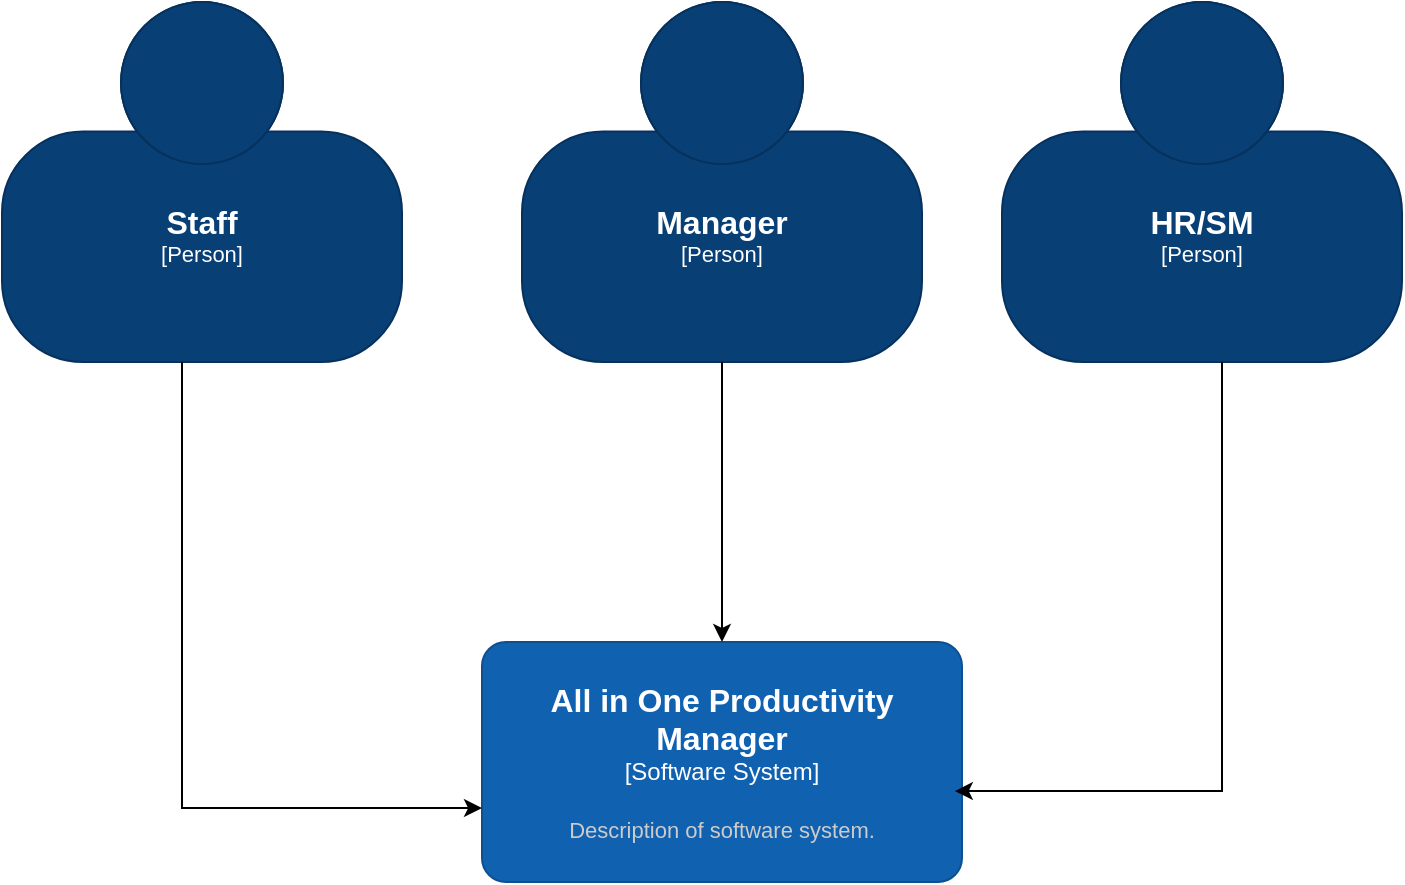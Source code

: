 <mxfile pages="4">
    <diagram name="C1" id="1kO1n4XHI3x9-JZBDe0e">
        <mxGraphModel dx="654" dy="1699" grid="1" gridSize="10" guides="1" tooltips="1" connect="1" arrows="1" fold="1" page="1" pageScale="1" pageWidth="850" pageHeight="1100" math="0" shadow="0">
            <root>
                <mxCell id="0"/>
                <mxCell id="1" parent="0"/>
                <object placeholders="1" c4Name="Staff" c4Type="Person" c4Description="" label="&lt;font style=&quot;font-size: 16px&quot;&gt;&lt;b&gt;%c4Name%&lt;/b&gt;&lt;/font&gt;&lt;div&gt;[%c4Type%]&lt;/div&gt;&lt;br&gt;&lt;div&gt;&lt;font style=&quot;font-size: 11px&quot;&gt;&lt;font color=&quot;#cccccc&quot;&gt;%c4Description%&lt;/font&gt;&lt;/div&gt;" id="ts4x2mjreIQKQpaXp_F7-2">
                    <mxCell style="html=1;fontSize=11;dashed=0;whiteSpace=wrap;fillColor=#083F75;strokeColor=#06315C;fontColor=#ffffff;shape=mxgraph.c4.person2;align=center;metaEdit=1;points=[[0.5,0,0],[1,0.5,0],[1,0.75,0],[0.75,1,0],[0.5,1,0],[0.25,1,0],[0,0.75,0],[0,0.5,0]];resizable=0;" parent="1" vertex="1">
                        <mxGeometry x="60" y="-20" width="200" height="180" as="geometry"/>
                    </mxCell>
                </object>
                <object placeholders="1" c4Name="Manager" c4Type="Person" c4Description="" label="&lt;font style=&quot;font-size: 16px&quot;&gt;&lt;b&gt;%c4Name%&lt;/b&gt;&lt;/font&gt;&lt;div&gt;[%c4Type%]&lt;/div&gt;&lt;br&gt;&lt;div&gt;&lt;font style=&quot;font-size: 11px&quot;&gt;&lt;font color=&quot;#cccccc&quot;&gt;%c4Description%&lt;/font&gt;&lt;/div&gt;" id="ts4x2mjreIQKQpaXp_F7-3">
                    <mxCell style="html=1;fontSize=11;dashed=0;whiteSpace=wrap;fillColor=#083F75;strokeColor=#06315C;fontColor=#ffffff;shape=mxgraph.c4.person2;align=center;metaEdit=1;points=[[0.5,0,0],[1,0.5,0],[1,0.75,0],[0.75,1,0],[0.5,1,0],[0.25,1,0],[0,0.75,0],[0,0.5,0]];resizable=0;" parent="1" vertex="1">
                        <mxGeometry x="320" y="-20" width="200" height="180" as="geometry"/>
                    </mxCell>
                </object>
                <object placeholders="1" c4Name="HR/SM" c4Type="Person" c4Description="" label="&lt;font style=&quot;font-size: 16px&quot;&gt;&lt;b&gt;%c4Name%&lt;/b&gt;&lt;/font&gt;&lt;div&gt;[%c4Type%]&lt;/div&gt;&lt;br&gt;&lt;div&gt;&lt;font style=&quot;font-size: 11px&quot;&gt;&lt;font color=&quot;#cccccc&quot;&gt;%c4Description%&lt;/font&gt;&lt;/div&gt;" id="ts4x2mjreIQKQpaXp_F7-4">
                    <mxCell style="html=1;fontSize=11;dashed=0;whiteSpace=wrap;fillColor=#083F75;strokeColor=#06315C;fontColor=#ffffff;shape=mxgraph.c4.person2;align=center;metaEdit=1;points=[[0.5,0,0],[1,0.5,0],[1,0.75,0],[0.75,1,0],[0.5,1,0],[0.25,1,0],[0,0.75,0],[0,0.5,0]];resizable=0;" parent="1" vertex="1">
                        <mxGeometry x="560" y="-20" width="200" height="180" as="geometry"/>
                    </mxCell>
                </object>
                <object placeholders="1" c4Name="All in One Productivity Manager" c4Type="Software System" c4Description="Description of software system." label="&lt;font style=&quot;font-size: 16px&quot;&gt;&lt;b&gt;%c4Name%&lt;/b&gt;&lt;/font&gt;&lt;div&gt;[%c4Type%]&lt;/div&gt;&lt;br&gt;&lt;div&gt;&lt;font style=&quot;font-size: 11px&quot;&gt;&lt;font color=&quot;#cccccc&quot;&gt;%c4Description%&lt;/font&gt;&lt;/div&gt;" id="ts4x2mjreIQKQpaXp_F7-5">
                    <mxCell style="rounded=1;whiteSpace=wrap;html=1;labelBackgroundColor=none;fillColor=#1061B0;fontColor=#ffffff;align=center;arcSize=10;strokeColor=#0D5091;metaEdit=1;resizable=0;points=[[0.25,0,0],[0.5,0,0],[0.75,0,0],[1,0.25,0],[1,0.5,0],[1,0.75,0],[0.75,1,0],[0.5,1,0],[0.25,1,0],[0,0.75,0],[0,0.5,0],[0,0.25,0]];" parent="1" vertex="1">
                        <mxGeometry x="300" y="300" width="240" height="120" as="geometry"/>
                    </mxCell>
                </object>
                <mxCell id="ts4x2mjreIQKQpaXp_F7-6" style="edgeStyle=orthogonalEdgeStyle;rounded=0;orthogonalLoop=1;jettySize=auto;html=1;entryX=0;entryY=0.692;entryDx=0;entryDy=0;entryPerimeter=0;" parent="1" source="ts4x2mjreIQKQpaXp_F7-2" target="ts4x2mjreIQKQpaXp_F7-5" edge="1">
                    <mxGeometry relative="1" as="geometry">
                        <Array as="points">
                            <mxPoint x="150" y="383"/>
                        </Array>
                    </mxGeometry>
                </mxCell>
                <mxCell id="ts4x2mjreIQKQpaXp_F7-7" style="edgeStyle=orthogonalEdgeStyle;rounded=0;orthogonalLoop=1;jettySize=auto;html=1;" parent="1" source="ts4x2mjreIQKQpaXp_F7-3" target="ts4x2mjreIQKQpaXp_F7-5" edge="1">
                    <mxGeometry relative="1" as="geometry">
                        <mxPoint x="380" y="300" as="targetPoint"/>
                        <Array as="points"/>
                    </mxGeometry>
                </mxCell>
                <mxCell id="ts4x2mjreIQKQpaXp_F7-8" style="edgeStyle=orthogonalEdgeStyle;rounded=0;orthogonalLoop=1;jettySize=auto;html=1;entryX=0.985;entryY=0.621;entryDx=0;entryDy=0;entryPerimeter=0;" parent="1" source="ts4x2mjreIQKQpaXp_F7-4" target="ts4x2mjreIQKQpaXp_F7-5" edge="1">
                    <mxGeometry relative="1" as="geometry">
                        <Array as="points">
                            <mxPoint x="670" y="375"/>
                        </Array>
                    </mxGeometry>
                </mxCell>
            </root>
        </mxGraphModel>
    </diagram>
    <diagram name="C2" id="KggeZNNUEu08131ieWpc">
        <mxGraphModel dx="654" dy="1699" grid="1" gridSize="10" guides="1" tooltips="1" connect="1" arrows="1" fold="1" page="1" pageScale="1" pageWidth="850" pageHeight="1100" math="0" shadow="0">
            <root>
                <mxCell id="PLRATV5Rzk4R754eDh1R-0"/>
                <mxCell id="PLRATV5Rzk4R754eDh1R-1" parent="PLRATV5Rzk4R754eDh1R-0"/>
                <object placeholders="1" c4Name="Staff" c4Type="Person" c4Description="" label="&lt;font style=&quot;font-size: 16px&quot;&gt;&lt;b&gt;%c4Name%&lt;/b&gt;&lt;/font&gt;&lt;div&gt;[%c4Type%]&lt;/div&gt;&lt;br&gt;&lt;div&gt;&lt;font style=&quot;font-size: 11px&quot;&gt;&lt;font color=&quot;#cccccc&quot;&gt;%c4Description%&lt;/font&gt;&lt;/div&gt;" id="PLRATV5Rzk4R754eDh1R-2">
                    <mxCell style="html=1;fontSize=11;dashed=0;whiteSpace=wrap;fillColor=#083F75;strokeColor=#06315C;fontColor=#ffffff;shape=mxgraph.c4.person2;align=center;metaEdit=1;points=[[0.5,0,0],[1,0.5,0],[1,0.75,0],[0.75,1,0],[0.5,1,0],[0.25,1,0],[0,0.75,0],[0,0.5,0]];resizable=0;" parent="PLRATV5Rzk4R754eDh1R-1" vertex="1">
                        <mxGeometry x="60" y="-20" width="200" height="180" as="geometry"/>
                    </mxCell>
                </object>
                <object placeholders="1" c4Name="Manager" c4Type="Person" c4Description="" label="&lt;font style=&quot;font-size: 16px&quot;&gt;&lt;b&gt;%c4Name%&lt;/b&gt;&lt;/font&gt;&lt;div&gt;[%c4Type%]&lt;/div&gt;&lt;br&gt;&lt;div&gt;&lt;font style=&quot;font-size: 11px&quot;&gt;&lt;font color=&quot;#cccccc&quot;&gt;%c4Description%&lt;/font&gt;&lt;/div&gt;" id="PLRATV5Rzk4R754eDh1R-3">
                    <mxCell style="html=1;fontSize=11;dashed=0;whiteSpace=wrap;fillColor=#083F75;strokeColor=#06315C;fontColor=#ffffff;shape=mxgraph.c4.person2;align=center;metaEdit=1;points=[[0.5,0,0],[1,0.5,0],[1,0.75,0],[0.75,1,0],[0.5,1,0],[0.25,1,0],[0,0.75,0],[0,0.5,0]];resizable=0;" parent="PLRATV5Rzk4R754eDh1R-1" vertex="1">
                        <mxGeometry x="320" y="-20" width="200" height="180" as="geometry"/>
                    </mxCell>
                </object>
                <object placeholders="1" c4Name="HR/SM" c4Type="Person" c4Description="" label="&lt;font style=&quot;font-size: 16px&quot;&gt;&lt;b&gt;%c4Name%&lt;/b&gt;&lt;/font&gt;&lt;div&gt;[%c4Type%]&lt;/div&gt;&lt;br&gt;&lt;div&gt;&lt;font style=&quot;font-size: 11px&quot;&gt;&lt;font color=&quot;#cccccc&quot;&gt;%c4Description%&lt;/font&gt;&lt;/div&gt;" id="PLRATV5Rzk4R754eDh1R-4">
                    <mxCell style="html=1;fontSize=11;dashed=0;whiteSpace=wrap;fillColor=#083F75;strokeColor=#06315C;fontColor=#ffffff;shape=mxgraph.c4.person2;align=center;metaEdit=1;points=[[0.5,0,0],[1,0.5,0],[1,0.75,0],[0.75,1,0],[0.5,1,0],[0.25,1,0],[0,0.75,0],[0,0.5,0]];resizable=0;" parent="PLRATV5Rzk4R754eDh1R-1" vertex="1">
                        <mxGeometry x="560" y="-20" width="200" height="180" as="geometry"/>
                    </mxCell>
                </object>
                <mxCell id="PLRATV5Rzk4R754eDh1R-6" style="edgeStyle=orthogonalEdgeStyle;rounded=0;orthogonalLoop=1;jettySize=auto;html=1;entryX=0;entryY=0.692;entryDx=0;entryDy=0;entryPerimeter=0;" parent="PLRATV5Rzk4R754eDh1R-1" source="PLRATV5Rzk4R754eDh1R-2" edge="1">
                    <mxGeometry relative="1" as="geometry">
                        <mxPoint x="300" y="383.04" as="targetPoint"/>
                        <Array as="points">
                            <mxPoint x="150" y="383"/>
                        </Array>
                    </mxGeometry>
                </mxCell>
                <mxCell id="PLRATV5Rzk4R754eDh1R-7" style="edgeStyle=orthogonalEdgeStyle;rounded=0;orthogonalLoop=1;jettySize=auto;html=1;" parent="PLRATV5Rzk4R754eDh1R-1" source="PLRATV5Rzk4R754eDh1R-3" edge="1">
                    <mxGeometry relative="1" as="geometry">
                        <mxPoint x="420" y="300" as="targetPoint"/>
                        <Array as="points"/>
                    </mxGeometry>
                </mxCell>
                <mxCell id="PLRATV5Rzk4R754eDh1R-8" style="edgeStyle=orthogonalEdgeStyle;rounded=0;orthogonalLoop=1;jettySize=auto;html=1;entryX=0.985;entryY=0.621;entryDx=0;entryDy=0;entryPerimeter=0;" parent="PLRATV5Rzk4R754eDh1R-1" source="PLRATV5Rzk4R754eDh1R-4" edge="1">
                    <mxGeometry relative="1" as="geometry">
                        <mxPoint x="536.4" y="374.52" as="targetPoint"/>
                        <Array as="points">
                            <mxPoint x="670" y="375"/>
                        </Array>
                    </mxGeometry>
                </mxCell>
                <object placeholders="1" c4Name="System name" c4Type="SystemScopeBoundary" c4Application="Software System" label="&lt;font style=&quot;font-size: 16px&quot;&gt;&lt;b&gt;&lt;div style=&quot;text-align: left&quot;&gt;%c4Name%&lt;/div&gt;&lt;/b&gt;&lt;/font&gt;&lt;div style=&quot;text-align: left&quot;&gt;[%c4Application%]&lt;/div&gt;" id="ZKzMsOOk58wglojhitJu-0">
                    <mxCell style="rounded=1;fontSize=11;whiteSpace=wrap;html=1;dashed=1;arcSize=20;fillColor=none;strokeColor=#666666;fontColor=#333333;labelBackgroundColor=none;align=left;verticalAlign=bottom;labelBorderColor=none;spacingTop=0;spacing=10;dashPattern=8 4;metaEdit=1;rotatable=0;perimeter=rectanglePerimeter;noLabel=0;labelPadding=0;allowArrows=0;connectable=0;expand=0;recursiveResize=0;editable=1;pointerEvents=0;absoluteArcSize=1;points=[[0.25,0,0],[0.5,0,0],[0.75,0,0],[1,0.25,0],[1,0.5,0],[1,0.75,0],[0.75,1,0],[0.5,1,0],[0.25,1,0],[0,0.75,0],[0,0.5,0],[0,0.25,0]];" parent="PLRATV5Rzk4R754eDh1R-1" vertex="1">
                        <mxGeometry x="70" y="210" width="740" height="560" as="geometry"/>
                    </mxCell>
                </object>
                <mxCell id="ZKzMsOOk58wglojhitJu-8" style="edgeStyle=orthogonalEdgeStyle;rounded=0;orthogonalLoop=1;jettySize=auto;html=1;" parent="PLRATV5Rzk4R754eDh1R-1" source="ZKzMsOOk58wglojhitJu-1" target="ZKzMsOOk58wglojhitJu-3" edge="1">
                    <mxGeometry relative="1" as="geometry"/>
                </mxCell>
                <object placeholders="1" c4Name="Frontend App" c4Type="Container" c4Technology="Vue, Vite, HTML, JS" c4Description="Description of container role/responsibility." label="&lt;font style=&quot;font-size: 16px&quot;&gt;&lt;b&gt;%c4Name%&lt;/b&gt;&lt;/font&gt;&lt;div&gt;[%c4Type%: %c4Technology%]&lt;/div&gt;&lt;br&gt;&lt;div&gt;&lt;font style=&quot;font-size: 11px&quot;&gt;&lt;font color=&quot;#E6E6E6&quot;&gt;%c4Description%&lt;/font&gt;&lt;/div&gt;" id="ZKzMsOOk58wglojhitJu-1">
                    <mxCell style="rounded=1;whiteSpace=wrap;html=1;fontSize=11;labelBackgroundColor=none;fillColor=#23A2D9;fontColor=#ffffff;align=center;arcSize=10;strokeColor=#0E7DAD;metaEdit=1;resizable=0;points=[[0.25,0,0],[0.5,0,0],[0.75,0,0],[1,0.25,0],[1,0.5,0],[1,0.75,0],[0.75,1,0],[0.5,1,0],[0.25,1,0],[0,0.75,0],[0,0.5,0],[0,0.25,0]];" parent="PLRATV5Rzk4R754eDh1R-1" vertex="1">
                        <mxGeometry x="300" y="300" width="240" height="120" as="geometry"/>
                    </mxCell>
                </object>
                <object placeholders="1" c4Name="Database" c4Type="Container" c4Technology="MySQL" c4Description="Description of storage type container role/responsibility." label="&lt;font style=&quot;font-size: 16px&quot;&gt;&lt;b&gt;%c4Name%&lt;/b&gt;&lt;/font&gt;&lt;div&gt;[%c4Type%:&amp;nbsp;%c4Technology%]&lt;/div&gt;&lt;br&gt;&lt;div&gt;&lt;font style=&quot;font-size: 11px&quot;&gt;&lt;font color=&quot;#E6E6E6&quot;&gt;%c4Description%&lt;/font&gt;&lt;/div&gt;" id="ZKzMsOOk58wglojhitJu-2">
                    <mxCell style="shape=cylinder3;size=15;whiteSpace=wrap;html=1;boundedLbl=1;rounded=0;labelBackgroundColor=none;fillColor=#23A2D9;fontSize=12;fontColor=#ffffff;align=center;strokeColor=#0E7DAD;metaEdit=1;points=[[0.5,0,0],[1,0.25,0],[1,0.5,0],[1,0.75,0],[0.5,1,0],[0,0.75,0],[0,0.5,0],[0,0.25,0]];resizable=0;" parent="PLRATV5Rzk4R754eDh1R-1" vertex="1">
                        <mxGeometry x="100" y="560" width="240" height="120" as="geometry"/>
                    </mxCell>
                </object>
                <object placeholders="1" c4Name="API Application" c4Type="Container" c4Technology="Python, Flask" c4Description="Description of container role/responsibility." label="&lt;font style=&quot;font-size: 16px&quot;&gt;&lt;b&gt;%c4Name%&lt;/b&gt;&lt;/font&gt;&lt;div&gt;[%c4Type%: %c4Technology%]&lt;/div&gt;&lt;br&gt;&lt;div&gt;&lt;font style=&quot;font-size: 11px&quot;&gt;&lt;font color=&quot;#E6E6E6&quot;&gt;%c4Description%&lt;/font&gt;&lt;/div&gt;" id="ZKzMsOOk58wglojhitJu-3">
                    <mxCell style="rounded=1;whiteSpace=wrap;html=1;fontSize=11;labelBackgroundColor=none;fillColor=#23A2D9;fontColor=#ffffff;align=center;arcSize=10;strokeColor=#0E7DAD;metaEdit=1;resizable=0;points=[[0.25,0,0],[0.5,0,0],[0.75,0,0],[1,0.25,0],[1,0.5,0],[1,0.75,0],[0.75,1,0],[0.5,1,0],[0.25,1,0],[0,0.75,0],[0,0.5,0],[0,0.25,0]];" parent="PLRATV5Rzk4R754eDh1R-1" vertex="1">
                        <mxGeometry x="480" y="560" width="240" height="120" as="geometry"/>
                    </mxCell>
                </object>
                <object placeholders="1" c4Type="Relationship" c4Technology="SQLAlchemy" c4Description="Read/Write" label="&lt;div style=&quot;text-align: left&quot;&gt;&lt;div style=&quot;text-align: center&quot;&gt;&lt;b&gt;%c4Description%&lt;/b&gt;&lt;/div&gt;&lt;div style=&quot;text-align: center&quot;&gt;[%c4Technology%]&lt;/div&gt;&lt;/div&gt;" id="ZKzMsOOk58wglojhitJu-7">
                    <mxCell style="endArrow=blockThin;html=1;fontSize=10;fontColor=#404040;strokeWidth=1;endFill=1;strokeColor=#828282;elbow=vertical;metaEdit=1;endSize=14;startSize=14;jumpStyle=arc;jumpSize=16;rounded=0;edgeStyle=orthogonalEdgeStyle;entryX=1;entryY=0.5;entryDx=0;entryDy=0;entryPerimeter=0;" parent="PLRATV5Rzk4R754eDh1R-1" target="ZKzMsOOk58wglojhitJu-2" edge="1">
                        <mxGeometry width="240" relative="1" as="geometry">
                            <mxPoint x="480" y="620" as="sourcePoint"/>
                            <mxPoint x="620" y="550" as="targetPoint"/>
                        </mxGeometry>
                    </mxCell>
                </object>
            </root>
        </mxGraphModel>
    </diagram>
    <diagram name="C3" id="oNI1VVtx4A-qQiB5wLXo">
        <mxGraphModel dx="654" dy="599" grid="1" gridSize="10" guides="1" tooltips="1" connect="1" arrows="1" fold="1" page="1" pageScale="1" pageWidth="850" pageHeight="1100" math="0" shadow="0">
            <root>
                <mxCell id="-1G0yldOFwjPjs6Vfbr0-0"/>
                <mxCell id="-1G0yldOFwjPjs6Vfbr0-1" parent="-1G0yldOFwjPjs6Vfbr0-0"/>
                <mxCell id="-1G0yldOFwjPjs6Vfbr0-9" style="edgeStyle=orthogonalEdgeStyle;rounded=0;orthogonalLoop=1;jettySize=auto;html=1;exitX=0.375;exitY=1;exitDx=0;exitDy=0;exitPerimeter=0;" parent="-1G0yldOFwjPjs6Vfbr0-1" source="-1G0yldOFwjPjs6Vfbr0-10" edge="1">
                    <mxGeometry relative="1" as="geometry">
                        <mxPoint x="204" y="80" as="sourcePoint"/>
                        <mxPoint x="259" y="400" as="targetPoint"/>
                        <Array as="points">
                            <mxPoint x="350" y="240"/>
                            <mxPoint x="259" y="240"/>
                        </Array>
                    </mxGeometry>
                </mxCell>
                <mxCell id="kT0jrOes36hInc8Sy4vP-3" style="edgeStyle=orthogonalEdgeStyle;rounded=0;orthogonalLoop=1;jettySize=auto;html=1;" parent="-1G0yldOFwjPjs6Vfbr0-1" source="-1G0yldOFwjPjs6Vfbr0-10" target="kT0jrOes36hInc8Sy4vP-2" edge="1">
                    <mxGeometry relative="1" as="geometry"/>
                </mxCell>
                <object placeholders="1" c4Name="Frontend App" c4Type="Container" c4Technology="Vue, Vite, HTML, JS" c4Description="Description of container role/responsibility." label="&lt;font style=&quot;font-size: 16px&quot;&gt;&lt;b&gt;%c4Name%&lt;/b&gt;&lt;/font&gt;&lt;div&gt;[%c4Type%: %c4Technology%]&lt;/div&gt;&lt;br&gt;&lt;div&gt;&lt;font style=&quot;font-size: 11px&quot;&gt;&lt;font color=&quot;#E6E6E6&quot;&gt;%c4Description%&lt;/font&gt;&lt;/div&gt;" id="-1G0yldOFwjPjs6Vfbr0-10">
                    <mxCell style="rounded=1;whiteSpace=wrap;html=1;fontSize=11;labelBackgroundColor=none;fillColor=#23A2D9;fontColor=#ffffff;align=center;arcSize=10;strokeColor=#0E7DAD;metaEdit=1;resizable=0;points=[[0.25,0,0],[0.5,0,0],[0.75,0,0],[1,0.25,0],[1,0.5,0],[1,0.75,0],[0.75,1,0],[0.5,1,0],[0.25,1,0],[0,0.75,0],[0,0.5,0],[0,0.25,0]];" parent="-1G0yldOFwjPjs6Vfbr0-1" vertex="1">
                        <mxGeometry x="260" y="20" width="240" height="120" as="geometry"/>
                    </mxCell>
                </object>
                <object placeholders="1" c4Name="Database" c4Type="Container" c4Technology="MySQL" c4Description="Description of storage type container role/responsibility." label="&lt;font style=&quot;font-size: 16px&quot;&gt;&lt;b&gt;%c4Name%&lt;/b&gt;&lt;/font&gt;&lt;div&gt;[%c4Type%:&amp;nbsp;%c4Technology%]&lt;/div&gt;&lt;br&gt;&lt;div&gt;&lt;font style=&quot;font-size: 11px&quot;&gt;&lt;font color=&quot;#E6E6E6&quot;&gt;%c4Description%&lt;/font&gt;&lt;/div&gt;" id="-1G0yldOFwjPjs6Vfbr0-11">
                    <mxCell style="shape=cylinder3;size=15;whiteSpace=wrap;html=1;boundedLbl=1;rounded=0;labelBackgroundColor=none;fillColor=#23A2D9;fontSize=12;fontColor=#ffffff;align=center;strokeColor=#0E7DAD;metaEdit=1;points=[[0.5,0,0],[1,0.25,0],[1,0.5,0],[1,0.75,0],[0.5,1,0],[0,0.75,0],[0,0.5,0],[0,0.25,0]];resizable=0;" parent="-1G0yldOFwjPjs6Vfbr0-1" vertex="1">
                        <mxGeometry x="60" y="830" width="240" height="120" as="geometry"/>
                    </mxCell>
                </object>
                <object placeholders="1" c4Type="Relationship" c4Technology="SQLAlchemy" c4Description="Read/Write" label="&lt;div style=&quot;text-align: left&quot;&gt;&lt;div style=&quot;text-align: center&quot;&gt;&lt;b&gt;%c4Description%&lt;/b&gt;&lt;/div&gt;&lt;div style=&quot;text-align: center&quot;&gt;[%c4Technology%]&lt;/div&gt;&lt;/div&gt;" id="-1G0yldOFwjPjs6Vfbr0-13">
                    <mxCell style="endArrow=blockThin;html=1;fontSize=10;fontColor=#404040;strokeWidth=1;endFill=1;strokeColor=#828282;elbow=vertical;metaEdit=1;endSize=14;startSize=14;jumpStyle=arc;jumpSize=16;rounded=0;edgeStyle=orthogonalEdgeStyle;entryX=1;entryY=0.5;entryDx=0;entryDy=0;entryPerimeter=0;exitX=0.625;exitY=1;exitDx=0;exitDy=0;exitPerimeter=0;" parent="-1G0yldOFwjPjs6Vfbr0-1" source="kT0jrOes36hInc8Sy4vP-1" target="-1G0yldOFwjPjs6Vfbr0-11" edge="1">
                        <mxGeometry width="240" relative="1" as="geometry">
                            <mxPoint x="435" y="580" as="sourcePoint"/>
                            <mxPoint x="620" y="550" as="targetPoint"/>
                        </mxGeometry>
                    </mxCell>
                </object>
                <object placeholders="1" c4Name="Container name" c4Type="ContainerScopeBoundary" c4Application="Container" label="&lt;font style=&quot;font-size: 16px&quot;&gt;&lt;b&gt;&lt;div style=&quot;text-align: left&quot;&gt;%c4Name%&lt;/div&gt;&lt;/b&gt;&lt;/font&gt;&lt;div style=&quot;text-align: left&quot;&gt;[%c4Application%]&lt;/div&gt;" id="kT0jrOes36hInc8Sy4vP-0">
                    <mxCell style="rounded=1;fontSize=11;whiteSpace=wrap;html=1;dashed=1;arcSize=20;fillColor=none;strokeColor=#666666;fontColor=#333333;labelBackgroundColor=none;align=left;verticalAlign=bottom;labelBorderColor=none;spacingTop=0;spacing=10;dashPattern=8 4;metaEdit=1;rotatable=0;perimeter=rectanglePerimeter;noLabel=0;labelPadding=0;allowArrows=0;connectable=0;expand=0;recursiveResize=0;editable=1;pointerEvents=0;absoluteArcSize=1;points=[[0.25,0,0],[0.5,0,0],[0.75,0,0],[1,0.25,0],[1,0.5,0],[1,0.75,0],[0.75,1,0],[0.5,1,0],[0.25,1,0],[0,0.75,0],[0,0.5,0],[0,0.25,0]];" parent="-1G0yldOFwjPjs6Vfbr0-1" vertex="1">
                        <mxGeometry x="60" y="250" width="750" height="510" as="geometry"/>
                    </mxCell>
                </object>
                <object placeholders="1" c4Name="Login MS" c4Type="Component" c4Technology="Flask" c4Description="Description of component role/responsibility." label="&lt;font style=&quot;font-size: 16px&quot;&gt;&lt;b&gt;%c4Name%&lt;/b&gt;&lt;/font&gt;&lt;div&gt;[%c4Type%: %c4Technology%]&lt;/div&gt;&lt;br&gt;&lt;div&gt;&lt;font style=&quot;font-size: 11px&quot;&gt;%c4Description%&lt;/font&gt;&lt;/div&gt;" id="kT0jrOes36hInc8Sy4vP-1">
                    <mxCell style="rounded=1;whiteSpace=wrap;html=1;labelBackgroundColor=none;fillColor=#63BEF2;fontColor=#ffffff;align=center;arcSize=6;strokeColor=#2086C9;metaEdit=1;resizable=0;points=[[0.25,0,0],[0.5,0,0],[0.75,0,0],[1,0.25,0],[1,0.5,0],[1,0.75,0],[0.75,1,0],[0.5,1,0],[0.25,1,0],[0,0.75,0],[0,0.5,0],[0,0.25,0]];" parent="-1G0yldOFwjPjs6Vfbr0-1" vertex="1">
                        <mxGeometry x="140" y="400" width="240" height="120" as="geometry"/>
                    </mxCell>
                </object>
                <object placeholders="1" c4Name="Task MS" c4Type="Component" c4Technology="Flask" c4Description="Description of component role/responsibility." label="&lt;font style=&quot;font-size: 16px&quot;&gt;&lt;b&gt;%c4Name%&lt;/b&gt;&lt;/font&gt;&lt;div&gt;[%c4Type%: %c4Technology%]&lt;/div&gt;&lt;br&gt;&lt;div&gt;&lt;font style=&quot;font-size: 11px&quot;&gt;%c4Description%&lt;/font&gt;&lt;/div&gt;" id="kT0jrOes36hInc8Sy4vP-2">
                    <mxCell style="rounded=1;whiteSpace=wrap;html=1;labelBackgroundColor=none;fillColor=#63BEF2;fontColor=#ffffff;align=center;arcSize=6;strokeColor=#2086C9;metaEdit=1;resizable=0;points=[[0.25,0,0],[0.5,0,0],[0.75,0,0],[1,0.25,0],[1,0.5,0],[1,0.75,0],[0.75,1,0],[0.5,1,0],[0.25,1,0],[0,0.75,0],[0,0.5,0],[0,0.25,0]];" parent="-1G0yldOFwjPjs6Vfbr0-1" vertex="1">
                        <mxGeometry x="470" y="400" width="240" height="120" as="geometry"/>
                    </mxCell>
                </object>
                <mxCell id="kT0jrOes36hInc8Sy4vP-4" style="edgeStyle=orthogonalEdgeStyle;rounded=0;orthogonalLoop=1;jettySize=auto;html=1;entryX=1;entryY=0.75;entryDx=0;entryDy=0;entryPerimeter=0;" parent="-1G0yldOFwjPjs6Vfbr0-1" source="kT0jrOes36hInc8Sy4vP-2" target="-1G0yldOFwjPjs6Vfbr0-11" edge="1">
                    <mxGeometry relative="1" as="geometry">
                        <Array as="points">
                            <mxPoint x="590" y="920"/>
                        </Array>
                    </mxGeometry>
                </mxCell>
            </root>
        </mxGraphModel>
    </diagram>
    <diagram id="x0RlCEOHN7wlO9e-_rh2" name="C4">
        <mxGraphModel dx="350" dy="599" grid="1" gridSize="10" guides="1" tooltips="1" connect="1" arrows="1" fold="1" page="1" pageScale="1" pageWidth="850" pageHeight="1100" math="0" shadow="0">
            <root>
                <mxCell id="0"/>
                <mxCell id="1" parent="0"/>
                <mxCell id="VO_LOW-C6SmcL8dg2AVe-1" value="login" style="swimlane;fontStyle=1;align=center;verticalAlign=top;childLayout=stackLayout;horizontal=1;startSize=26;horizontalStack=0;resizeParent=1;resizeParentMax=0;resizeLast=0;collapsible=1;marginBottom=0;whiteSpace=wrap;html=1;" parent="1" vertex="1">
                    <mxGeometry x="290" y="50" width="160" height="190" as="geometry"/>
                </mxCell>
                <mxCell id="VO_LOW-C6SmcL8dg2AVe-2" value="+ field: type" style="text;strokeColor=none;fillColor=none;align=left;verticalAlign=top;spacingLeft=4;spacingRight=4;overflow=hidden;rotatable=0;points=[[0,0.5],[1,0.5]];portConstraint=eastwest;whiteSpace=wrap;html=1;" parent="VO_LOW-C6SmcL8dg2AVe-1" vertex="1">
                    <mxGeometry y="26" width="160" height="26" as="geometry"/>
                </mxCell>
                <mxCell id="VO_LOW-C6SmcL8dg2AVe-5" value="+ field: type" style="text;strokeColor=none;fillColor=none;align=left;verticalAlign=top;spacingLeft=4;spacingRight=4;overflow=hidden;rotatable=0;points=[[0,0.5],[1,0.5]];portConstraint=eastwest;whiteSpace=wrap;html=1;" parent="VO_LOW-C6SmcL8dg2AVe-1" vertex="1">
                    <mxGeometry y="52" width="160" height="26" as="geometry"/>
                </mxCell>
                <mxCell id="VO_LOW-C6SmcL8dg2AVe-6" value="+ field: type" style="text;strokeColor=none;fillColor=none;align=left;verticalAlign=top;spacingLeft=4;spacingRight=4;overflow=hidden;rotatable=0;points=[[0,0.5],[1,0.5]];portConstraint=eastwest;whiteSpace=wrap;html=1;" parent="VO_LOW-C6SmcL8dg2AVe-1" vertex="1">
                    <mxGeometry y="78" width="160" height="26" as="geometry"/>
                </mxCell>
                <mxCell id="VO_LOW-C6SmcL8dg2AVe-7" value="+ field: type" style="text;strokeColor=none;fillColor=none;align=left;verticalAlign=top;spacingLeft=4;spacingRight=4;overflow=hidden;rotatable=0;points=[[0,0.5],[1,0.5]];portConstraint=eastwest;whiteSpace=wrap;html=1;" parent="VO_LOW-C6SmcL8dg2AVe-1" vertex="1">
                    <mxGeometry y="104" width="160" height="26" as="geometry"/>
                </mxCell>
                <mxCell id="VO_LOW-C6SmcL8dg2AVe-8" value="+ field: type" style="text;strokeColor=none;fillColor=none;align=left;verticalAlign=top;spacingLeft=4;spacingRight=4;overflow=hidden;rotatable=0;points=[[0,0.5],[1,0.5]];portConstraint=eastwest;whiteSpace=wrap;html=1;" parent="VO_LOW-C6SmcL8dg2AVe-1" vertex="1">
                    <mxGeometry y="130" width="160" height="26" as="geometry"/>
                </mxCell>
                <mxCell id="VO_LOW-C6SmcL8dg2AVe-3" value="" style="line;strokeWidth=1;fillColor=none;align=left;verticalAlign=middle;spacingTop=-1;spacingLeft=3;spacingRight=3;rotatable=0;labelPosition=right;points=[];portConstraint=eastwest;strokeColor=inherit;" parent="VO_LOW-C6SmcL8dg2AVe-1" vertex="1">
                    <mxGeometry y="156" width="160" height="8" as="geometry"/>
                </mxCell>
                <mxCell id="VO_LOW-C6SmcL8dg2AVe-4" value="+ method(type): type" style="text;strokeColor=none;fillColor=none;align=left;verticalAlign=top;spacingLeft=4;spacingRight=4;overflow=hidden;rotatable=0;points=[[0,0.5],[1,0.5]];portConstraint=eastwest;whiteSpace=wrap;html=1;" parent="VO_LOW-C6SmcL8dg2AVe-1" vertex="1">
                    <mxGeometry y="164" width="160" height="26" as="geometry"/>
                </mxCell>
                <mxCell id="hKI2cFCqkVzDYblFSdJS-1" value="employee" style="swimlane;fontStyle=1;align=center;verticalAlign=top;childLayout=stackLayout;horizontal=1;startSize=26;horizontalStack=0;resizeParent=1;resizeParentMax=0;resizeLast=0;collapsible=1;marginBottom=0;whiteSpace=wrap;html=1;" vertex="1" parent="1">
                    <mxGeometry x="100" y="50" width="160" height="190" as="geometry"/>
                </mxCell>
                <mxCell id="hKI2cFCqkVzDYblFSdJS-2" value="+ userID: type" style="text;strokeColor=none;fillColor=none;align=left;verticalAlign=top;spacingLeft=4;spacingRight=4;overflow=hidden;rotatable=0;points=[[0,0.5],[1,0.5]];portConstraint=eastwest;whiteSpace=wrap;html=1;" vertex="1" parent="hKI2cFCqkVzDYblFSdJS-1">
                    <mxGeometry y="26" width="160" height="26" as="geometry"/>
                </mxCell>
                <mxCell id="hKI2cFCqkVzDYblFSdJS-3" value="+ name: string" style="text;strokeColor=none;fillColor=none;align=left;verticalAlign=top;spacingLeft=4;spacingRight=4;overflow=hidden;rotatable=0;points=[[0,0.5],[1,0.5]];portConstraint=eastwest;whiteSpace=wrap;html=1;" vertex="1" parent="hKI2cFCqkVzDYblFSdJS-1">
                    <mxGeometry y="52" width="160" height="26" as="geometry"/>
                </mxCell>
                <mxCell id="hKI2cFCqkVzDYblFSdJS-4" value="+ email: string" style="text;strokeColor=none;fillColor=none;align=left;verticalAlign=top;spacingLeft=4;spacingRight=4;overflow=hidden;rotatable=0;points=[[0,0.5],[1,0.5]];portConstraint=eastwest;whiteSpace=wrap;html=1;" vertex="1" parent="hKI2cFCqkVzDYblFSdJS-1">
                    <mxGeometry y="78" width="160" height="26" as="geometry"/>
                </mxCell>
                <mxCell id="hKI2cFCqkVzDYblFSdJS-5" value="+ field: type" style="text;strokeColor=none;fillColor=none;align=left;verticalAlign=top;spacingLeft=4;spacingRight=4;overflow=hidden;rotatable=0;points=[[0,0.5],[1,0.5]];portConstraint=eastwest;whiteSpace=wrap;html=1;" vertex="1" parent="hKI2cFCqkVzDYblFSdJS-1">
                    <mxGeometry y="104" width="160" height="26" as="geometry"/>
                </mxCell>
                <mxCell id="hKI2cFCqkVzDYblFSdJS-6" value="+ field: type" style="text;strokeColor=none;fillColor=none;align=left;verticalAlign=top;spacingLeft=4;spacingRight=4;overflow=hidden;rotatable=0;points=[[0,0.5],[1,0.5]];portConstraint=eastwest;whiteSpace=wrap;html=1;" vertex="1" parent="hKI2cFCqkVzDYblFSdJS-1">
                    <mxGeometry y="130" width="160" height="26" as="geometry"/>
                </mxCell>
                <mxCell id="hKI2cFCqkVzDYblFSdJS-7" value="" style="line;strokeWidth=1;fillColor=none;align=left;verticalAlign=middle;spacingTop=-1;spacingLeft=3;spacingRight=3;rotatable=0;labelPosition=right;points=[];portConstraint=eastwest;strokeColor=inherit;" vertex="1" parent="hKI2cFCqkVzDYblFSdJS-1">
                    <mxGeometry y="156" width="160" height="8" as="geometry"/>
                </mxCell>
                <mxCell id="hKI2cFCqkVzDYblFSdJS-8" value="+ method(type): type" style="text;strokeColor=none;fillColor=none;align=left;verticalAlign=top;spacingLeft=4;spacingRight=4;overflow=hidden;rotatable=0;points=[[0,0.5],[1,0.5]];portConstraint=eastwest;whiteSpace=wrap;html=1;" vertex="1" parent="hKI2cFCqkVzDYblFSdJS-1">
                    <mxGeometry y="164" width="160" height="26" as="geometry"/>
                </mxCell>
                <mxCell id="hKI2cFCqkVzDYblFSdJS-9" value="task" style="swimlane;fontStyle=1;align=center;verticalAlign=top;childLayout=stackLayout;horizontal=1;startSize=26;horizontalStack=0;resizeParent=1;resizeParentMax=0;resizeLast=0;collapsible=1;marginBottom=0;whiteSpace=wrap;html=1;" vertex="1" parent="1">
                    <mxGeometry x="480" y="50" width="160" height="190" as="geometry"/>
                </mxCell>
                <mxCell id="hKI2cFCqkVzDYblFSdJS-10" value="+ field: type" style="text;strokeColor=none;fillColor=none;align=left;verticalAlign=top;spacingLeft=4;spacingRight=4;overflow=hidden;rotatable=0;points=[[0,0.5],[1,0.5]];portConstraint=eastwest;whiteSpace=wrap;html=1;" vertex="1" parent="hKI2cFCqkVzDYblFSdJS-9">
                    <mxGeometry y="26" width="160" height="26" as="geometry"/>
                </mxCell>
                <mxCell id="hKI2cFCqkVzDYblFSdJS-11" value="+ field: type" style="text;strokeColor=none;fillColor=none;align=left;verticalAlign=top;spacingLeft=4;spacingRight=4;overflow=hidden;rotatable=0;points=[[0,0.5],[1,0.5]];portConstraint=eastwest;whiteSpace=wrap;html=1;" vertex="1" parent="hKI2cFCqkVzDYblFSdJS-9">
                    <mxGeometry y="52" width="160" height="26" as="geometry"/>
                </mxCell>
                <mxCell id="hKI2cFCqkVzDYblFSdJS-12" value="+ field: type" style="text;strokeColor=none;fillColor=none;align=left;verticalAlign=top;spacingLeft=4;spacingRight=4;overflow=hidden;rotatable=0;points=[[0,0.5],[1,0.5]];portConstraint=eastwest;whiteSpace=wrap;html=1;" vertex="1" parent="hKI2cFCqkVzDYblFSdJS-9">
                    <mxGeometry y="78" width="160" height="26" as="geometry"/>
                </mxCell>
                <mxCell id="hKI2cFCqkVzDYblFSdJS-13" value="+ field: type" style="text;strokeColor=none;fillColor=none;align=left;verticalAlign=top;spacingLeft=4;spacingRight=4;overflow=hidden;rotatable=0;points=[[0,0.5],[1,0.5]];portConstraint=eastwest;whiteSpace=wrap;html=1;" vertex="1" parent="hKI2cFCqkVzDYblFSdJS-9">
                    <mxGeometry y="104" width="160" height="26" as="geometry"/>
                </mxCell>
                <mxCell id="hKI2cFCqkVzDYblFSdJS-14" value="+ field: type" style="text;strokeColor=none;fillColor=none;align=left;verticalAlign=top;spacingLeft=4;spacingRight=4;overflow=hidden;rotatable=0;points=[[0,0.5],[1,0.5]];portConstraint=eastwest;whiteSpace=wrap;html=1;" vertex="1" parent="hKI2cFCqkVzDYblFSdJS-9">
                    <mxGeometry y="130" width="160" height="26" as="geometry"/>
                </mxCell>
                <mxCell id="hKI2cFCqkVzDYblFSdJS-15" value="" style="line;strokeWidth=1;fillColor=none;align=left;verticalAlign=middle;spacingTop=-1;spacingLeft=3;spacingRight=3;rotatable=0;labelPosition=right;points=[];portConstraint=eastwest;strokeColor=inherit;" vertex="1" parent="hKI2cFCqkVzDYblFSdJS-9">
                    <mxGeometry y="156" width="160" height="8" as="geometry"/>
                </mxCell>
                <mxCell id="hKI2cFCqkVzDYblFSdJS-16" value="+ method(type): type" style="text;strokeColor=none;fillColor=none;align=left;verticalAlign=top;spacingLeft=4;spacingRight=4;overflow=hidden;rotatable=0;points=[[0,0.5],[1,0.5]];portConstraint=eastwest;whiteSpace=wrap;html=1;" vertex="1" parent="hKI2cFCqkVzDYblFSdJS-9">
                    <mxGeometry y="164" width="160" height="26" as="geometry"/>
                </mxCell>
            </root>
        </mxGraphModel>
    </diagram>
</mxfile>